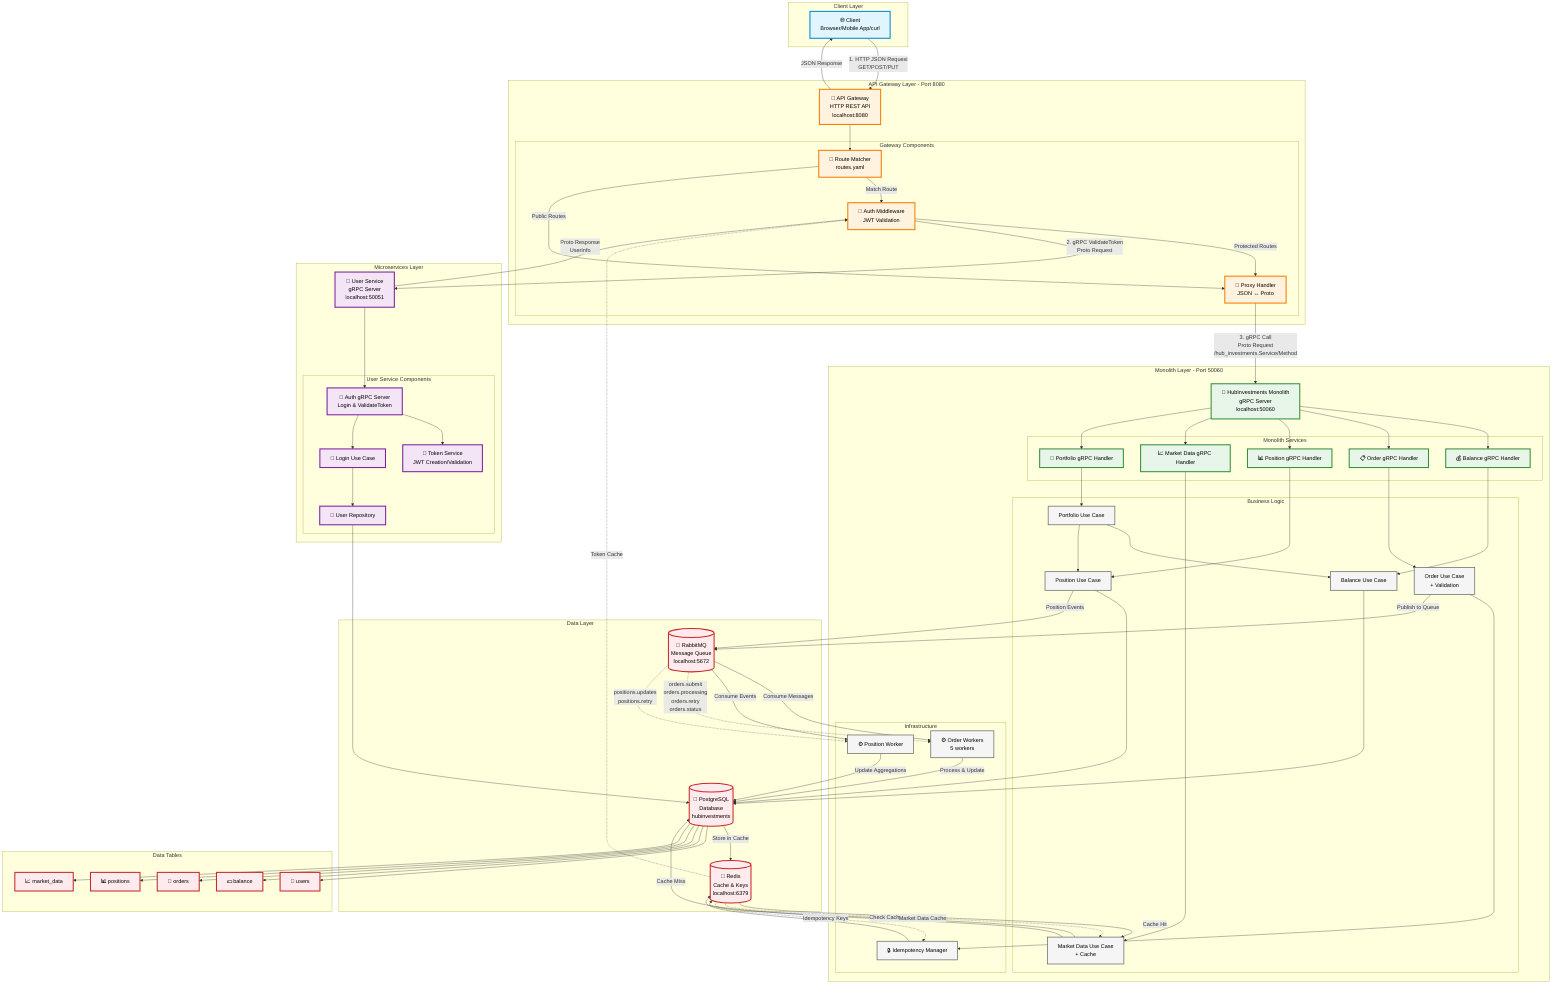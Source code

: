 graph TB
    subgraph "Client Layer"
        CLIENT[🌐 Client<br/>Browser/Mobile App/curl]
    end

    subgraph "API Gateway Layer - Port 8080"
        GATEWAY[🚪 API Gateway<br/>HTTP REST API<br/>localhost:8080]
        
        subgraph "Gateway Components"
            ROUTER[📍 Route Matcher<br/>routes.yaml]
            AUTH_MW[🔐 Auth Middleware<br/>JWT Validation]
            PROXY[🔄 Proxy Handler<br/>JSON ↔ Proto]
        end
    end

    subgraph "Microservices Layer"
        USER_SVC[👤 User Service<br/>gRPC Server<br/>localhost:50051]
        
        subgraph "User Service Components"
            AUTH_SERVER[🔑 Auth gRPC Server<br/>Login & ValidateToken]
            TOKEN_SVC[🎫 Token Service<br/>JWT Creation/Validation]
            LOGIN_UC[📝 Login Use Case]
            USER_REPO[💾 User Repository]
        end
    end

    subgraph "Monolith Layer - Port 50060"
        MONOLITH[🏢 HubInvestments Monolith<br/>gRPC Server<br/>localhost:50060]
        
        subgraph "Monolith Services"
            BALANCE_GRPC[💰 Balance gRPC Handler]
            ORDER_GRPC[📋 Order gRPC Handler]
            POSITION_GRPC[📊 Position gRPC Handler]
            MARKET_GRPC[📈 Market Data gRPC Handler]
            PORTFOLIO_GRPC[💼 Portfolio gRPC Handler]
        end
        
        subgraph "Business Logic"
            BALANCE_UC[Balance Use Case]
            ORDER_UC[Order Use Case<br/>+ Validation]
            POSITION_UC[Position Use Case]
            MARKET_UC[Market Data Use Case<br/>+ Cache]
            PORTFOLIO_UC[Portfolio Use Case]
        end
        
        subgraph "Infrastructure"
            ORDER_WORKER[⚙️ Order Workers<br/>5 workers]
            POSITION_WORKER[⚙️ Position Worker]
            IDEMPOTENCY[🔒 Idempotency Manager]
        end
    end

    subgraph "Data Layer"
        POSTGRES[(🐘 PostgreSQL<br/>Database<br/>hubinvestments)]
        REDIS[(🔴 Redis<br/>Cache & Keys<br/>localhost:6379)]
        RABBITMQ[(🐰 RabbitMQ<br/>Message Queue<br/>localhost:5672)]
    end

    subgraph "Data Tables"
        USERS_TABLE[👥 users]
        BALANCE_TABLE[💵 balance]
        ORDERS_TABLE[📝 orders]
        POSITIONS_TABLE[📊 positions]
        MARKET_TABLE[📈 market_data]
    end

    %% Client to Gateway
    CLIENT -->|1. HTTP JSON Request<br/>GET/POST/PUT| GATEWAY
    GATEWAY -->|JSON Response| CLIENT

    %% Gateway Internal Flow
    GATEWAY --> ROUTER
    ROUTER -->|Match Route| AUTH_MW
    AUTH_MW -->|Protected Routes| PROXY
    ROUTER -->|Public Routes| PROXY

    %% Gateway to User Service (Auth)
    AUTH_MW -->|2. gRPC ValidateToken<br/>Proto Request| USER_SVC
    USER_SVC -->|Proto Response<br/>UserInfo| AUTH_MW

    %% Gateway to Monolith
    PROXY -->|3. gRPC Call<br/>Proto Request<br/>/hub_investments.Service/Method| MONOLITH

    %% User Service Internal
    USER_SVC --> AUTH_SERVER
    AUTH_SERVER --> TOKEN_SVC
    AUTH_SERVER --> LOGIN_UC
    LOGIN_UC --> USER_REPO
    USER_REPO --> POSTGRES

    %% Monolith Internal - Balance
    MONOLITH --> BALANCE_GRPC
    BALANCE_GRPC --> BALANCE_UC
    BALANCE_UC --> POSTGRES

    %% Monolith Internal - Orders
    MONOLITH --> ORDER_GRPC
    ORDER_GRPC --> ORDER_UC
    ORDER_UC --> IDEMPOTENCY
    IDEMPOTENCY --> REDIS
    ORDER_UC -->|Publish to Queue| RABBITMQ
    RABBITMQ -->|Consume Messages| ORDER_WORKER
    ORDER_WORKER -->|Process & Update| POSTGRES

    %% Monolith Internal - Positions
    MONOLITH --> POSITION_GRPC
    POSITION_GRPC --> POSITION_UC
    POSITION_UC --> POSTGRES
    POSITION_UC -->|Position Events| RABBITMQ
    RABBITMQ -->|Consume Events| POSITION_WORKER
    POSITION_WORKER -->|Update Aggregations| POSTGRES

    %% Monolith Internal - Market Data
    MONOLITH --> MARKET_GRPC
    MARKET_GRPC --> MARKET_UC
    MARKET_UC -->|Check Cache| REDIS
    REDIS -->|Cache Hit| MARKET_UC
    MARKET_UC -->|Cache Miss| POSTGRES
    POSTGRES -->|Store in Cache| REDIS

    %% Monolith Internal - Portfolio
    MONOLITH --> PORTFOLIO_GRPC
    PORTFOLIO_GRPC --> PORTFOLIO_UC
    PORTFOLIO_UC --> BALANCE_UC
    PORTFOLIO_UC --> POSITION_UC

    %% Database Tables
    POSTGRES --> USERS_TABLE
    POSTGRES --> BALANCE_TABLE
    POSTGRES --> ORDERS_TABLE
    POSTGRES --> POSITIONS_TABLE
    POSTGRES --> MARKET_TABLE

    %% Redis Usage
    REDIS -.->|Token Cache| AUTH_MW
    REDIS -.->|Market Data Cache| MARKET_UC
    REDIS -.->|Idempotency Keys| IDEMPOTENCY

    %% RabbitMQ Queues
    RABBITMQ -.->|orders.submit<br/>orders.processing<br/>orders.retry<br/>orders.status| ORDER_WORKER
    RABBITMQ -.->|positions.updates<br/>positions.retry| POSITION_WORKER

    %% Styling
    classDef clientStyle fill:#e1f5ff,stroke:#0288d1,stroke-width:3px,color:#000
    classDef gatewayStyle fill:#fff3e0,stroke:#f57c00,stroke-width:3px,color:#000
    classDef serviceStyle fill:#f3e5f5,stroke:#7b1fa2,stroke-width:3px,color:#000
    classDef monolithStyle fill:#e8f5e9,stroke:#388e3c,stroke-width:3px,color:#000
    classDef dataStyle fill:#ffebee,stroke:#c62828,stroke-width:3px,color:#000
    classDef componentStyle fill:#f5f5f5,stroke:#616161,stroke-width:2px,color:#000
    
    class CLIENT clientStyle
    class GATEWAY,ROUTER,AUTH_MW,PROXY gatewayStyle
    class USER_SVC,AUTH_SERVER,TOKEN_SVC,LOGIN_UC,USER_REPO serviceStyle
    class MONOLITH,BALANCE_GRPC,ORDER_GRPC,POSITION_GRPC,MARKET_GRPC,PORTFOLIO_GRPC monolithStyle
    class BALANCE_UC,ORDER_UC,POSITION_UC,MARKET_UC,PORTFOLIO_UC,ORDER_WORKER,POSITION_WORKER,IDEMPOTENCY componentStyle
    class POSTGRES,REDIS,RABBITMQ,USERS_TABLE,BALANCE_TABLE,ORDERS_TABLE,POSITIONS_TABLE,MARKET_TABLE dataStyle